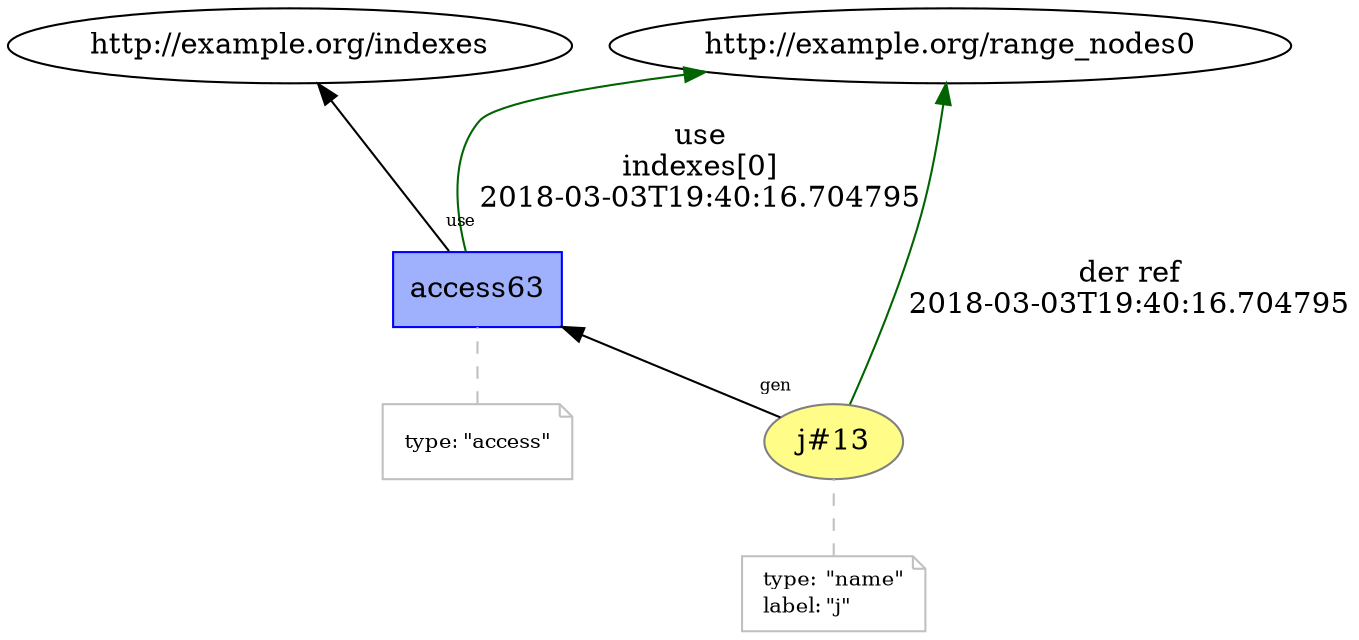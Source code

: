 digraph "PROV" { size="16,12"; rankdir="BT";
"http://example.org/j#13" [fillcolor="#FFFC87",color="#808080",style="filled",label="j#13",URL="http://example.org/j#13"]
"-attrs0" [color="gray",shape="note",fontsize="10",fontcolor="black",label=<<TABLE cellpadding="0" border="0">
	<TR>
	    <TD align="left">type:</TD>
	    <TD align="left">&quot;name&quot;</TD>
	</TR>
	<TR>
	    <TD align="left">label:</TD>
	    <TD align="left">&quot;j&quot;</TD>
	</TR>
</TABLE>>]
"-attrs0" -> "http://example.org/j#13" [color="gray",style="dashed",arrowhead="none"]
"http://example.org/access63" [fillcolor="#9FB1FC",color="#0000FF",shape="polygon",sides="4",style="filled",label="access63",URL="http://example.org/access63"]
"-attrs1" [color="gray",shape="note",fontsize="10",fontcolor="black",label=<<TABLE cellpadding="0" border="0">
	<TR>
	    <TD align="left">type:</TD>
	    <TD align="left">&quot;access&quot;</TD>
	</TR>
</TABLE>>]
"-attrs1" -> "http://example.org/access63" [color="gray",style="dashed",arrowhead="none"]
"http://example.org/access63" -> "http://example.org/range_nodes0" [labelfontsize="8",labeldistance="1.5",color="darkgreen",labelangle="60.0",rotation="20",label="use
indexes[0]
2018-03-03T19:40:16.704795"]
"http://example.org/j#13" -> "http://example.org/range_nodes0" [labelfontsize="8",labeldistance="1.5",color="darkgreen",labelangle="60.0",rotation="20",label="der ref
2018-03-03T19:40:16.704795"]
"http://example.org/j#13" -> "http://example.org/access63" [labelfontsize="8",labeldistance="1.5",labelangle="60.0",rotation="20",taillabel="gen"]
"http://example.org/access63" -> "http://example.org/indexes" [labelfontsize="8",labeldistance="1.5",labelangle="60.0",rotation="20",taillabel="use"]
}